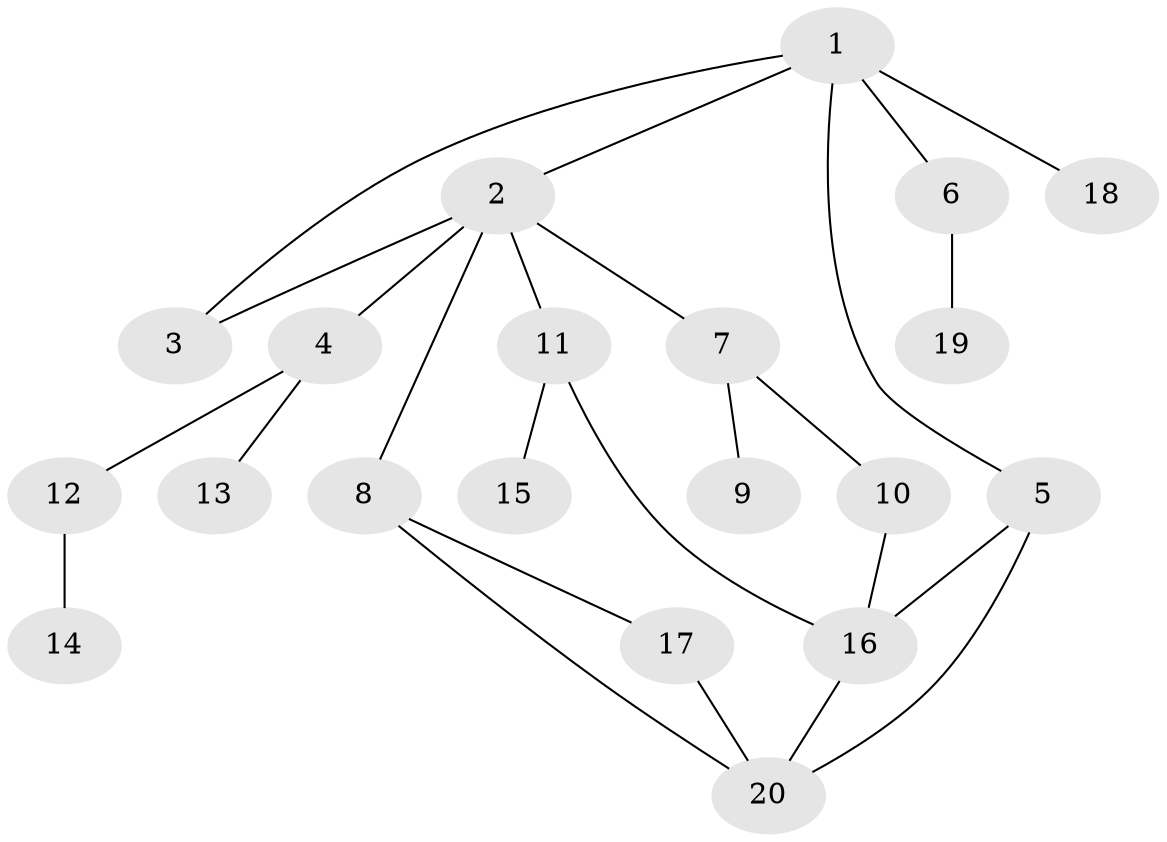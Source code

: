 // Generated by graph-tools (version 1.1) at 2025/46/02/15/25 05:46:28]
// undirected, 20 vertices, 25 edges
graph export_dot {
graph [start="1"]
  node [color=gray90,style=filled];
  1;
  2;
  3;
  4;
  5;
  6;
  7;
  8;
  9;
  10;
  11;
  12;
  13;
  14;
  15;
  16;
  17;
  18;
  19;
  20;
  1 -- 2;
  1 -- 3;
  1 -- 5;
  1 -- 6;
  1 -- 18;
  2 -- 4;
  2 -- 7;
  2 -- 8;
  2 -- 11;
  2 -- 3;
  4 -- 12;
  4 -- 13;
  5 -- 16;
  5 -- 20;
  6 -- 19;
  7 -- 9;
  7 -- 10;
  8 -- 17;
  8 -- 20;
  10 -- 16;
  11 -- 15;
  11 -- 16;
  12 -- 14;
  16 -- 20;
  17 -- 20;
}
